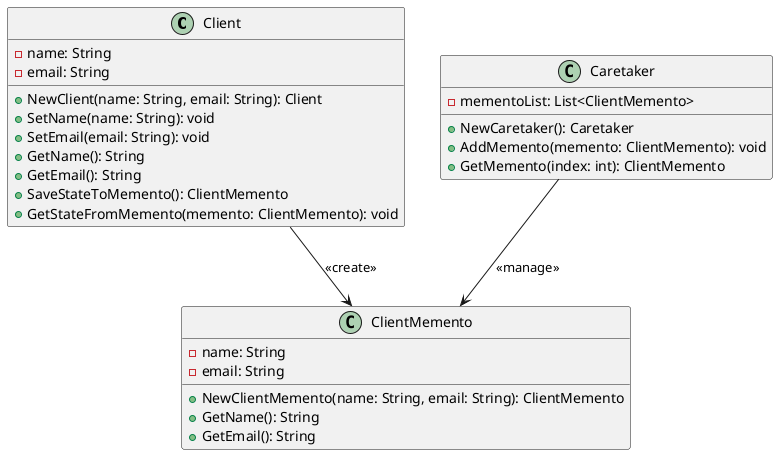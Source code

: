 @startuml

class Client {
    -name: String
    -email: String
    +NewClient(name: String, email: String): Client
    +SetName(name: String): void
    +SetEmail(email: String): void
    +GetName(): String
    +GetEmail(): String
    +SaveStateToMemento(): ClientMemento
    +GetStateFromMemento(memento: ClientMemento): void
}

class ClientMemento {
    -name: String
    -email: String
    +NewClientMemento(name: String, email: String): ClientMemento
    +GetName(): String
    +GetEmail(): String
}

class Caretaker {
    -mementoList: List<ClientMemento>
    +NewCaretaker(): Caretaker
    +AddMemento(memento: ClientMemento): void
    +GetMemento(index: int): ClientMemento
}

Client --> ClientMemento: <<create>>
Caretaker --> ClientMemento: <<manage>>

@enduml